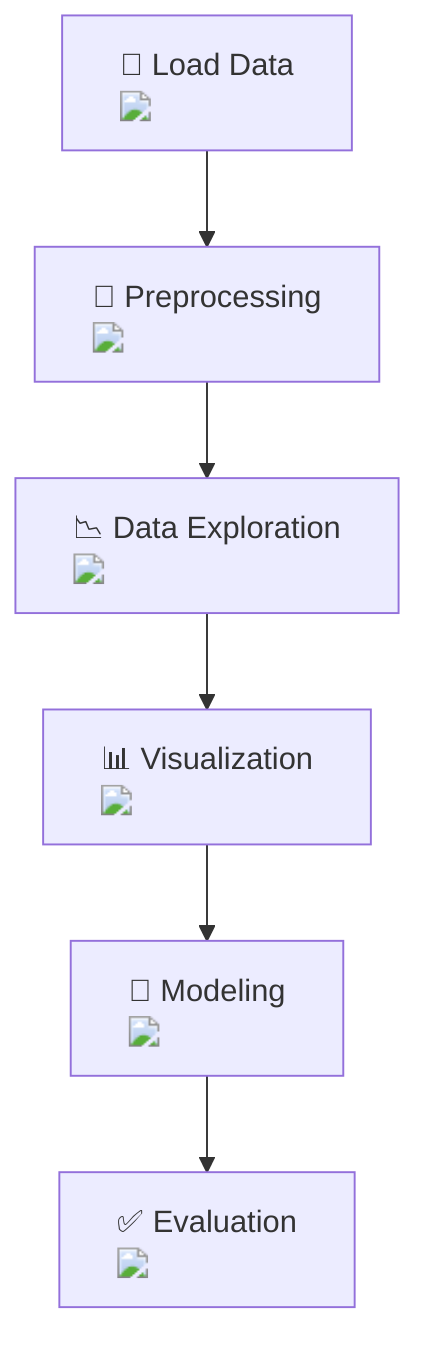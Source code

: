 graph TD;
    A["📂 Load Data <img src='file.svg' />"] --> B["🔄 Preprocessing <img src='table.svg' />"];
    B --> C["📉 Data Exploration <img src='barplot_template.svg' />"];
    C --> D["📊 Visualization <img src='barplot_template.svg' />"];
    D --> E["🧠 Modeling <img src='brain.svg' />"];
    E --> F["✅ Evaluation <img src='barplot_template.svg' />"];